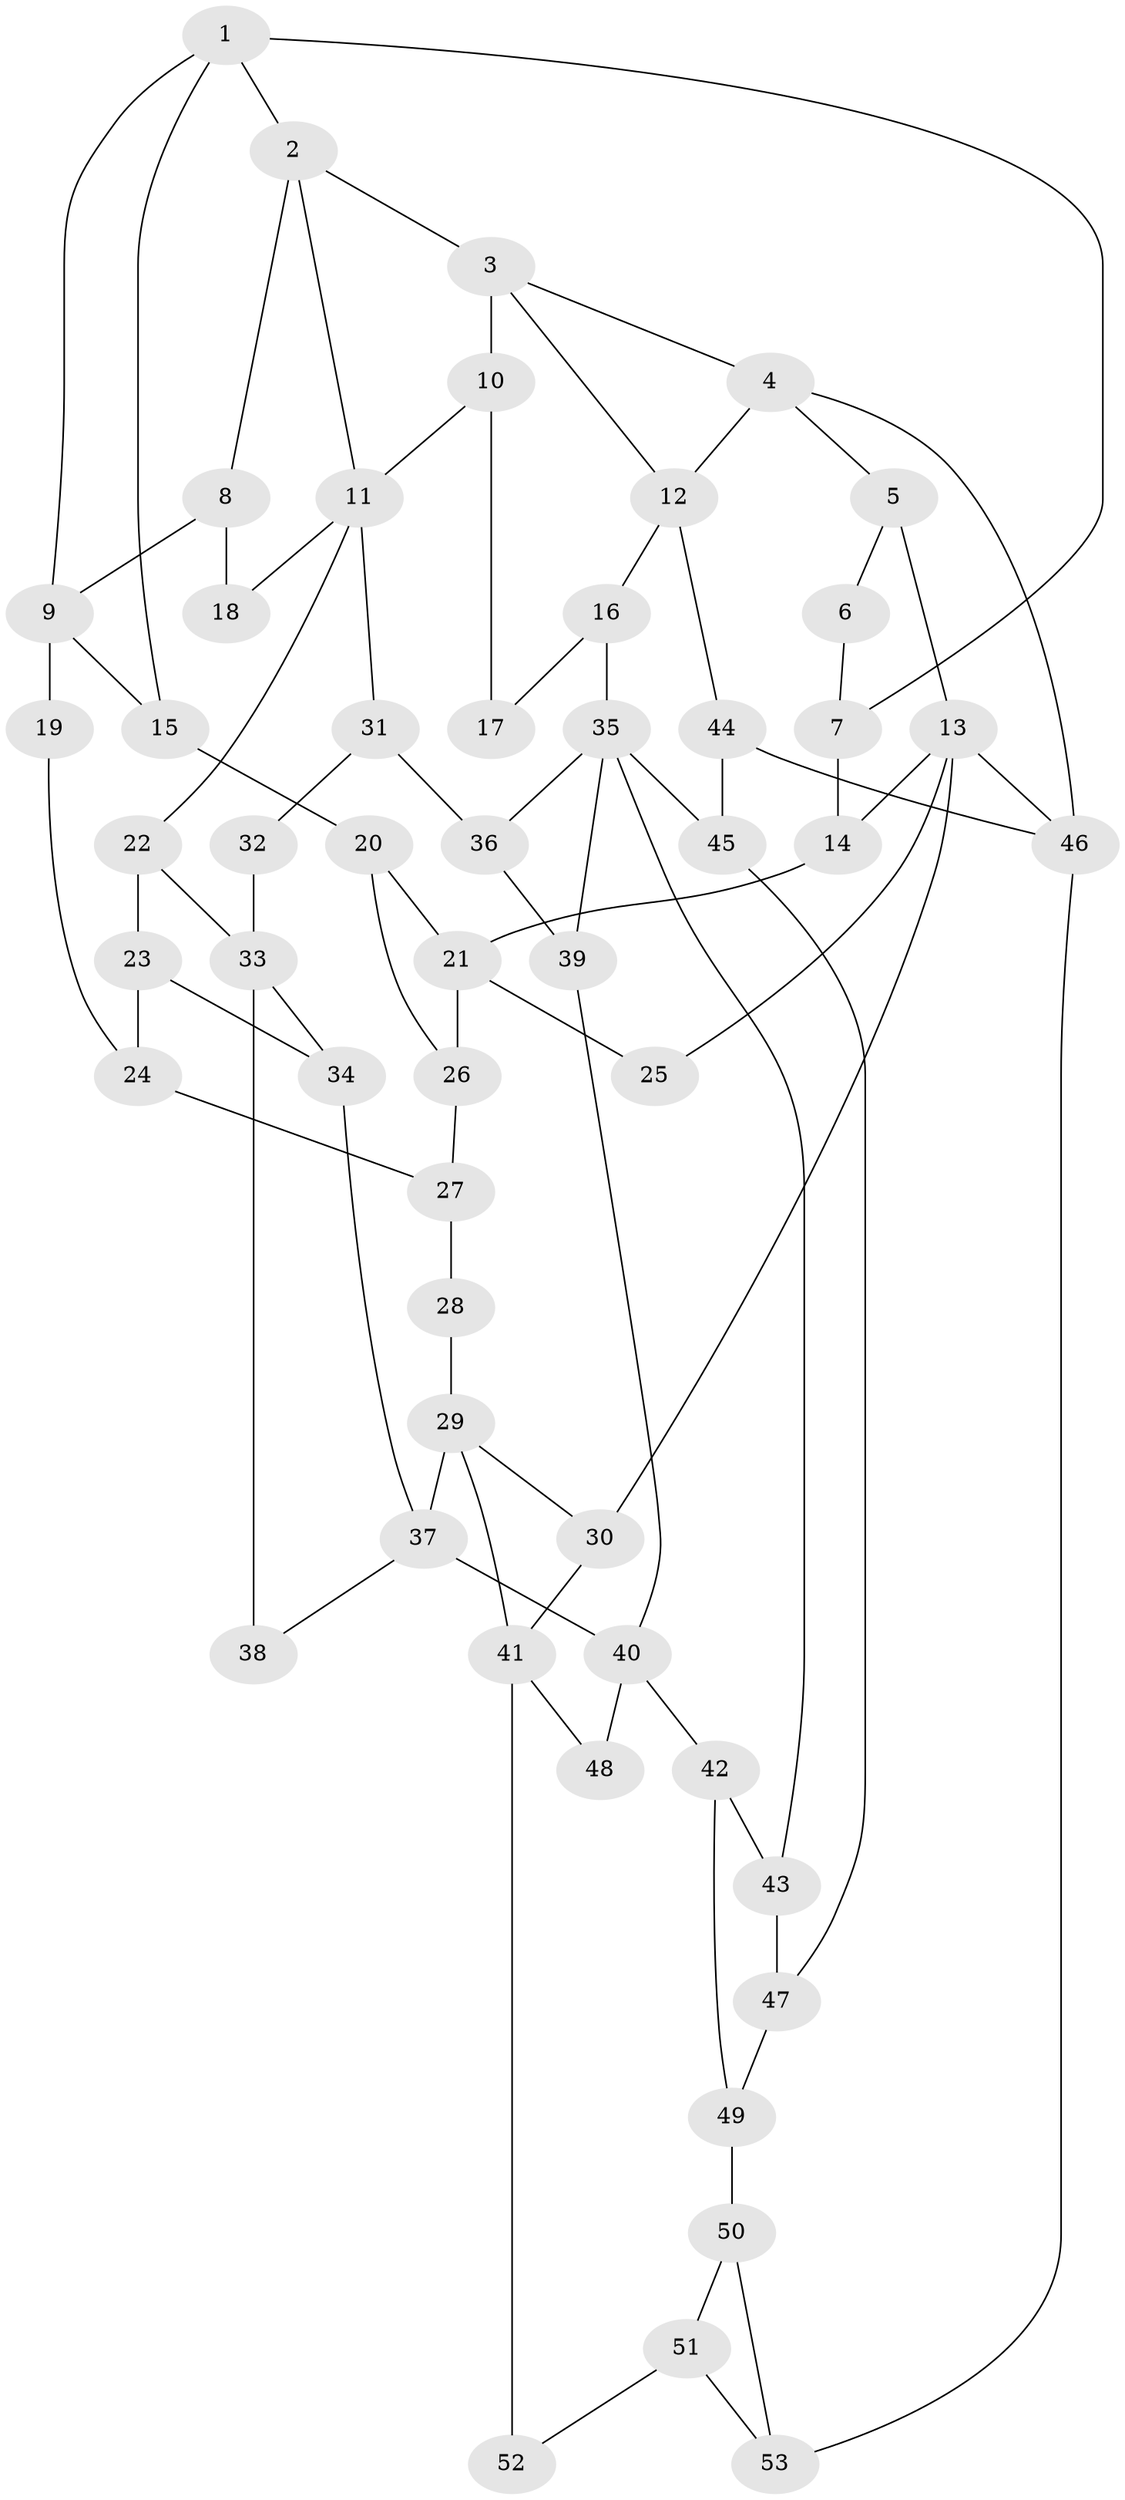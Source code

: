 // original degree distribution, {3: 0.02830188679245283, 4: 0.2830188679245283, 6: 0.2830188679245283, 5: 0.4056603773584906}
// Generated by graph-tools (version 1.1) at 2025/38/03/09/25 02:38:54]
// undirected, 53 vertices, 84 edges
graph export_dot {
graph [start="1"]
  node [color=gray90,style=filled];
  1;
  2;
  3;
  4;
  5;
  6;
  7;
  8;
  9;
  10;
  11;
  12;
  13;
  14;
  15;
  16;
  17;
  18;
  19;
  20;
  21;
  22;
  23;
  24;
  25;
  26;
  27;
  28;
  29;
  30;
  31;
  32;
  33;
  34;
  35;
  36;
  37;
  38;
  39;
  40;
  41;
  42;
  43;
  44;
  45;
  46;
  47;
  48;
  49;
  50;
  51;
  52;
  53;
  1 -- 2 [weight=1.0];
  1 -- 7 [weight=1.0];
  1 -- 9 [weight=1.0];
  1 -- 15 [weight=1.0];
  2 -- 3 [weight=1.0];
  2 -- 8 [weight=1.0];
  2 -- 11 [weight=1.0];
  3 -- 4 [weight=1.0];
  3 -- 10 [weight=2.0];
  3 -- 12 [weight=1.0];
  4 -- 5 [weight=1.0];
  4 -- 12 [weight=1.0];
  4 -- 46 [weight=1.0];
  5 -- 6 [weight=1.0];
  5 -- 13 [weight=2.0];
  6 -- 7 [weight=1.0];
  7 -- 14 [weight=2.0];
  8 -- 9 [weight=2.0];
  8 -- 18 [weight=2.0];
  9 -- 15 [weight=1.0];
  9 -- 19 [weight=2.0];
  10 -- 11 [weight=2.0];
  10 -- 17 [weight=2.0];
  11 -- 18 [weight=1.0];
  11 -- 22 [weight=1.0];
  11 -- 31 [weight=1.0];
  12 -- 16 [weight=1.0];
  12 -- 44 [weight=1.0];
  13 -- 14 [weight=1.0];
  13 -- 25 [weight=1.0];
  13 -- 30 [weight=2.0];
  13 -- 46 [weight=1.0];
  14 -- 21 [weight=2.0];
  15 -- 20 [weight=1.0];
  16 -- 17 [weight=1.0];
  16 -- 35 [weight=2.0];
  19 -- 24 [weight=1.0];
  20 -- 21 [weight=1.0];
  20 -- 26 [weight=1.0];
  21 -- 25 [weight=2.0];
  21 -- 26 [weight=1.0];
  22 -- 23 [weight=1.0];
  22 -- 33 [weight=1.0];
  23 -- 24 [weight=1.0];
  23 -- 34 [weight=1.0];
  24 -- 27 [weight=1.0];
  26 -- 27 [weight=1.0];
  27 -- 28 [weight=1.0];
  28 -- 29 [weight=2.0];
  29 -- 30 [weight=1.0];
  29 -- 37 [weight=2.0];
  29 -- 41 [weight=1.0];
  30 -- 41 [weight=2.0];
  31 -- 32 [weight=1.0];
  31 -- 36 [weight=1.0];
  32 -- 33 [weight=2.0];
  33 -- 34 [weight=1.0];
  33 -- 38 [weight=2.0];
  34 -- 37 [weight=1.0];
  35 -- 36 [weight=1.0];
  35 -- 39 [weight=1.0];
  35 -- 43 [weight=1.0];
  35 -- 45 [weight=1.0];
  36 -- 39 [weight=1.0];
  37 -- 38 [weight=1.0];
  37 -- 40 [weight=2.0];
  39 -- 40 [weight=1.0];
  40 -- 42 [weight=1.0];
  40 -- 48 [weight=2.0];
  41 -- 48 [weight=1.0];
  41 -- 52 [weight=2.0];
  42 -- 43 [weight=1.0];
  42 -- 49 [weight=1.0];
  43 -- 47 [weight=1.0];
  44 -- 45 [weight=1.0];
  44 -- 46 [weight=1.0];
  45 -- 47 [weight=1.0];
  46 -- 53 [weight=1.0];
  47 -- 49 [weight=1.0];
  49 -- 50 [weight=2.0];
  50 -- 51 [weight=1.0];
  50 -- 53 [weight=1.0];
  51 -- 52 [weight=1.0];
  51 -- 53 [weight=1.0];
}
